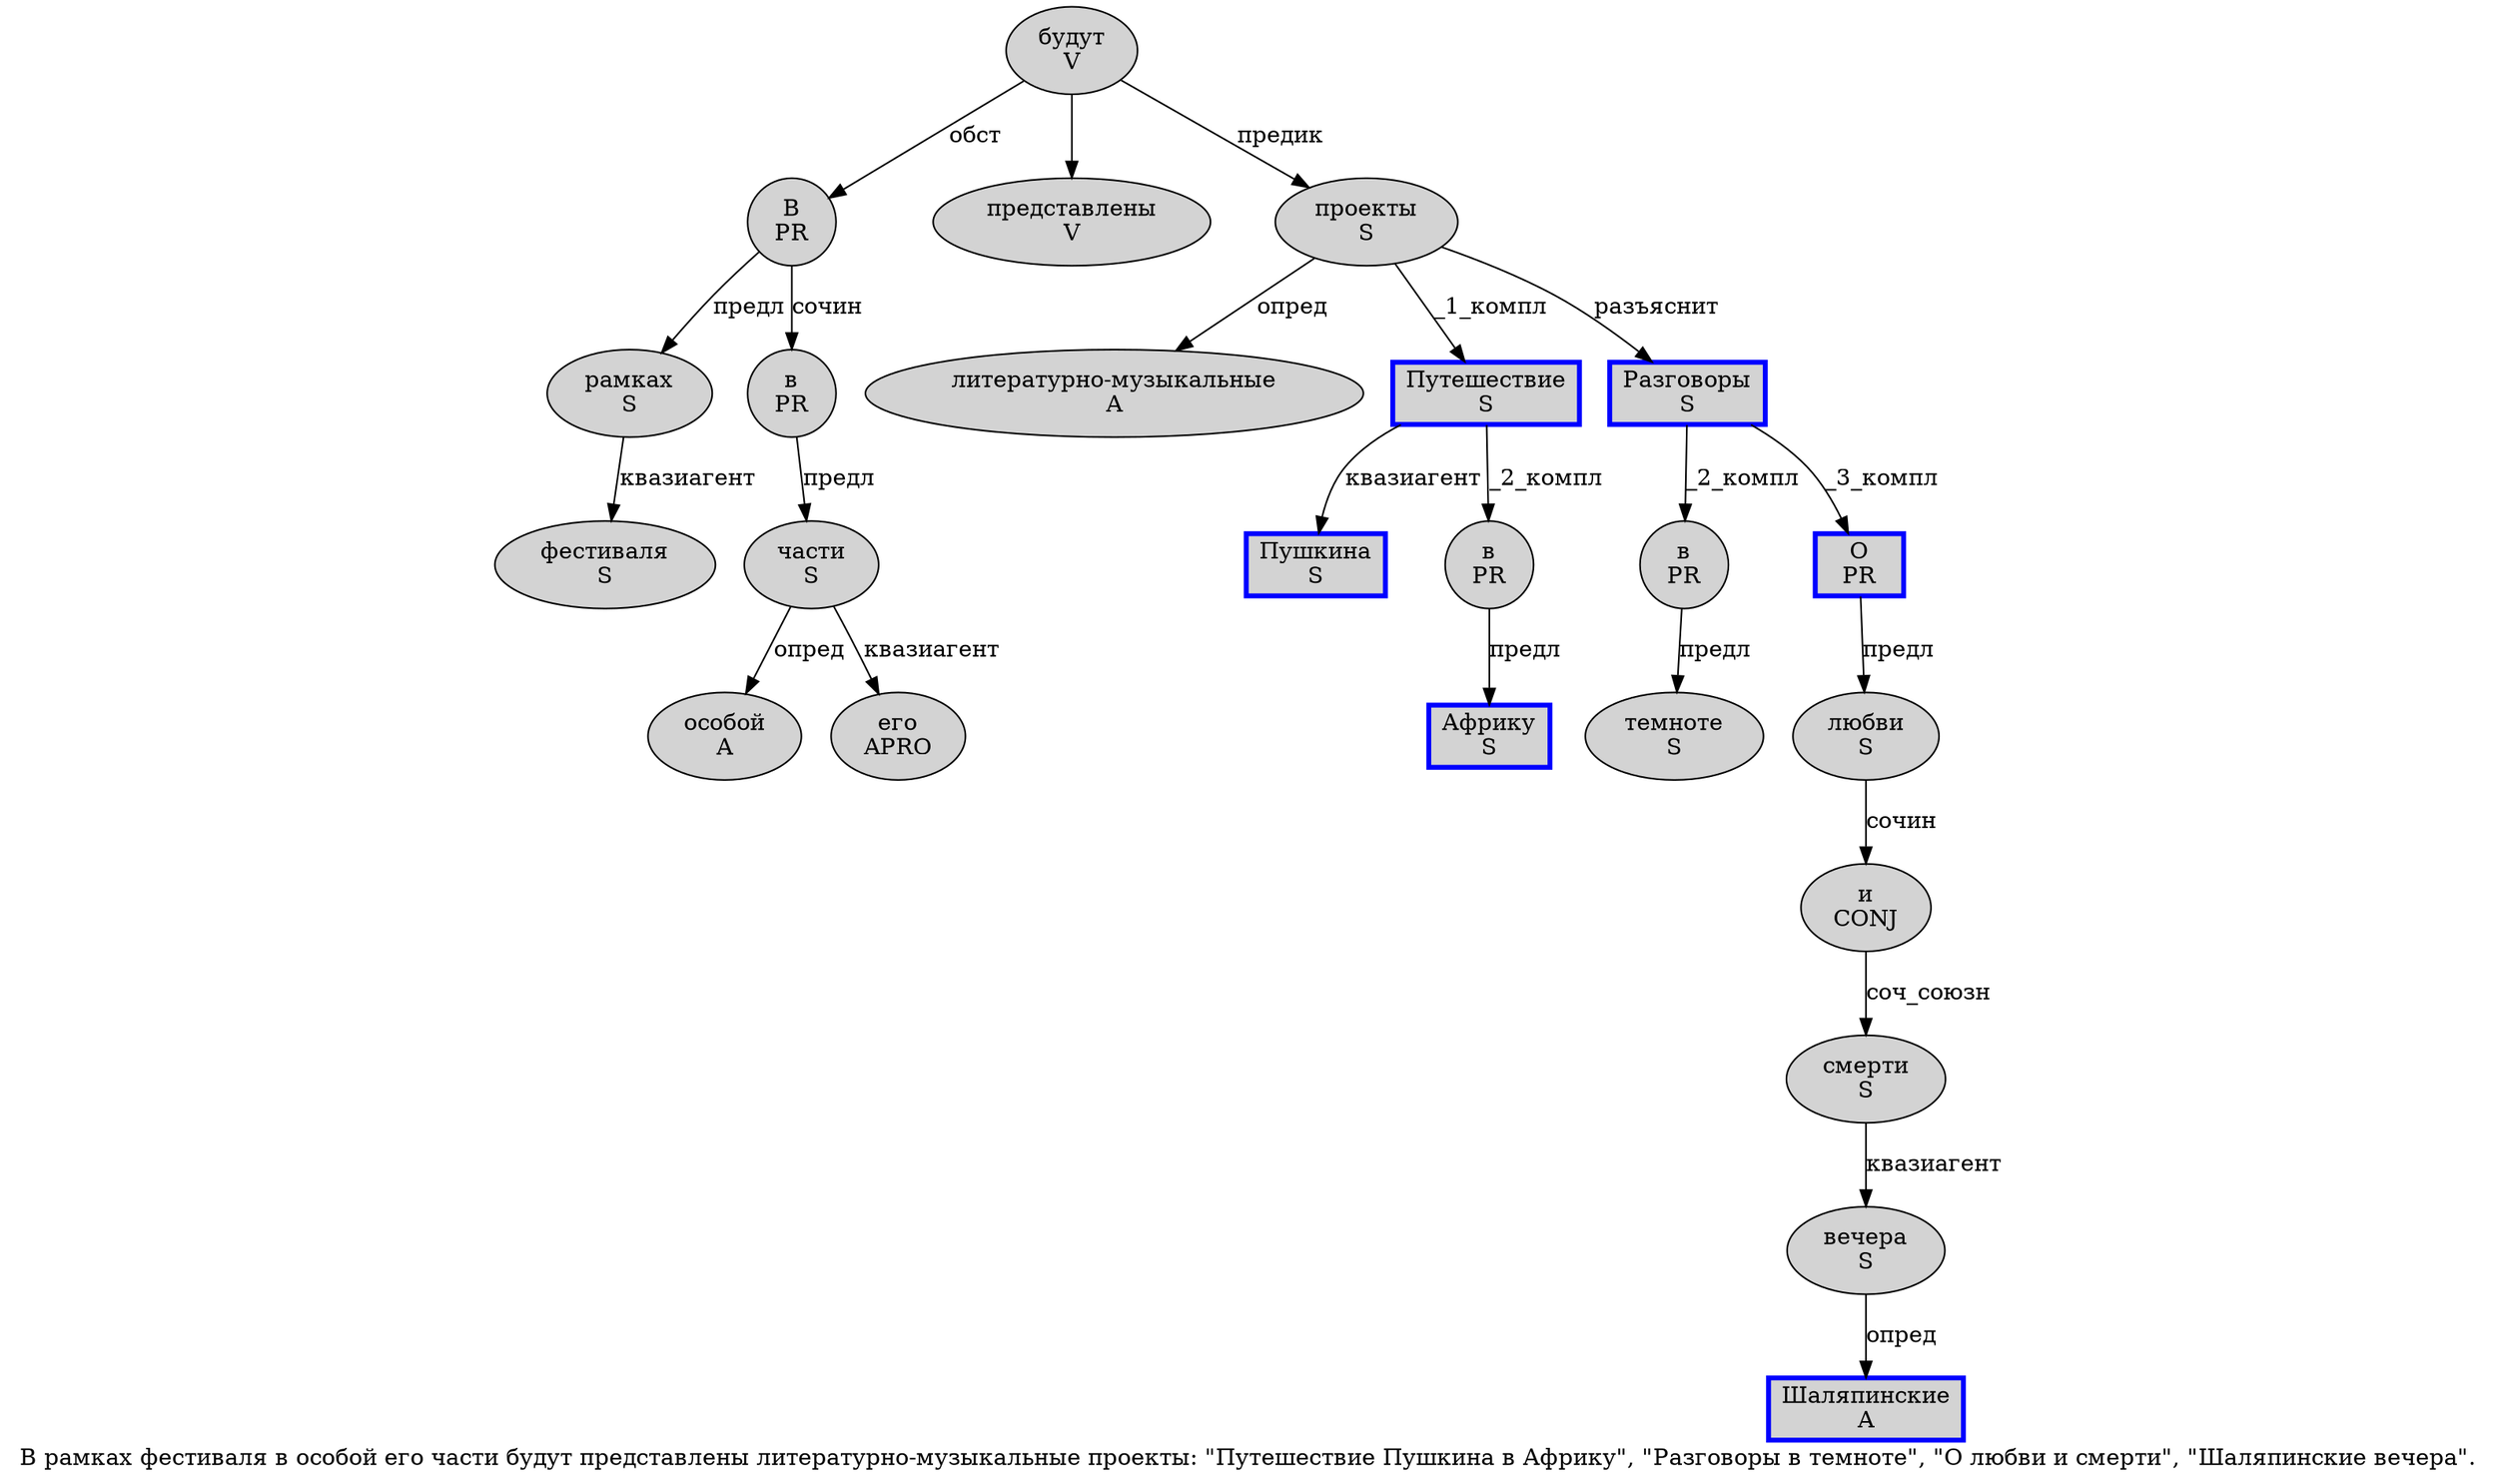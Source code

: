 digraph SENTENCE_700 {
	graph [label="В рамках фестиваля в особой его части будут представлены литературно-музыкальные проекты: \"Путешествие Пушкина в Африку\", \"Разговоры в темноте\", \"О любви и смерти\", \"Шаляпинские вечера\"."]
	node [style=filled]
		0 [label="В
PR" color="" fillcolor=lightgray penwidth=1 shape=ellipse]
		1 [label="рамках
S" color="" fillcolor=lightgray penwidth=1 shape=ellipse]
		2 [label="фестиваля
S" color="" fillcolor=lightgray penwidth=1 shape=ellipse]
		3 [label="в
PR" color="" fillcolor=lightgray penwidth=1 shape=ellipse]
		4 [label="особой
A" color="" fillcolor=lightgray penwidth=1 shape=ellipse]
		5 [label="его
APRO" color="" fillcolor=lightgray penwidth=1 shape=ellipse]
		6 [label="части
S" color="" fillcolor=lightgray penwidth=1 shape=ellipse]
		7 [label="будут
V" color="" fillcolor=lightgray penwidth=1 shape=ellipse]
		8 [label="представлены
V" color="" fillcolor=lightgray penwidth=1 shape=ellipse]
		9 [label="литературно-музыкальные
A" color="" fillcolor=lightgray penwidth=1 shape=ellipse]
		10 [label="проекты
S" color="" fillcolor=lightgray penwidth=1 shape=ellipse]
		13 [label="Путешествие
S" color=blue fillcolor=lightgray penwidth=3 shape=box]
		14 [label="Пушкина
S" color=blue fillcolor=lightgray penwidth=3 shape=box]
		15 [label="в
PR" color="" fillcolor=lightgray penwidth=1 shape=ellipse]
		16 [label="Африку
S" color=blue fillcolor=lightgray penwidth=3 shape=box]
		20 [label="Разговоры
S" color=blue fillcolor=lightgray penwidth=3 shape=box]
		21 [label="в
PR" color="" fillcolor=lightgray penwidth=1 shape=ellipse]
		22 [label="темноте
S" color="" fillcolor=lightgray penwidth=1 shape=ellipse]
		26 [label="О
PR" color=blue fillcolor=lightgray penwidth=3 shape=box]
		27 [label="любви
S" color="" fillcolor=lightgray penwidth=1 shape=ellipse]
		28 [label="и
CONJ" color="" fillcolor=lightgray penwidth=1 shape=ellipse]
		29 [label="смерти
S" color="" fillcolor=lightgray penwidth=1 shape=ellipse]
		33 [label="Шаляпинские
A" color=blue fillcolor=lightgray penwidth=3 shape=box]
		34 [label="вечера
S" color="" fillcolor=lightgray penwidth=1 shape=ellipse]
			28 -> 29 [label="соч_союзн"]
			6 -> 4 [label="опред"]
			6 -> 5 [label="квазиагент"]
			1 -> 2 [label="квазиагент"]
			21 -> 22 [label="предл"]
			27 -> 28 [label="сочин"]
			20 -> 21 [label="_2_компл"]
			20 -> 26 [label="_3_компл"]
			0 -> 1 [label="предл"]
			0 -> 3 [label="сочин"]
			29 -> 34 [label="квазиагент"]
			3 -> 6 [label="предл"]
			7 -> 0 [label="обст"]
			7 -> 8
			7 -> 10 [label="предик"]
			26 -> 27 [label="предл"]
			13 -> 14 [label="квазиагент"]
			13 -> 15 [label="_2_компл"]
			34 -> 33 [label="опред"]
			15 -> 16 [label="предл"]
			10 -> 9 [label="опред"]
			10 -> 13 [label="_1_компл"]
			10 -> 20 [label="разъяснит"]
}